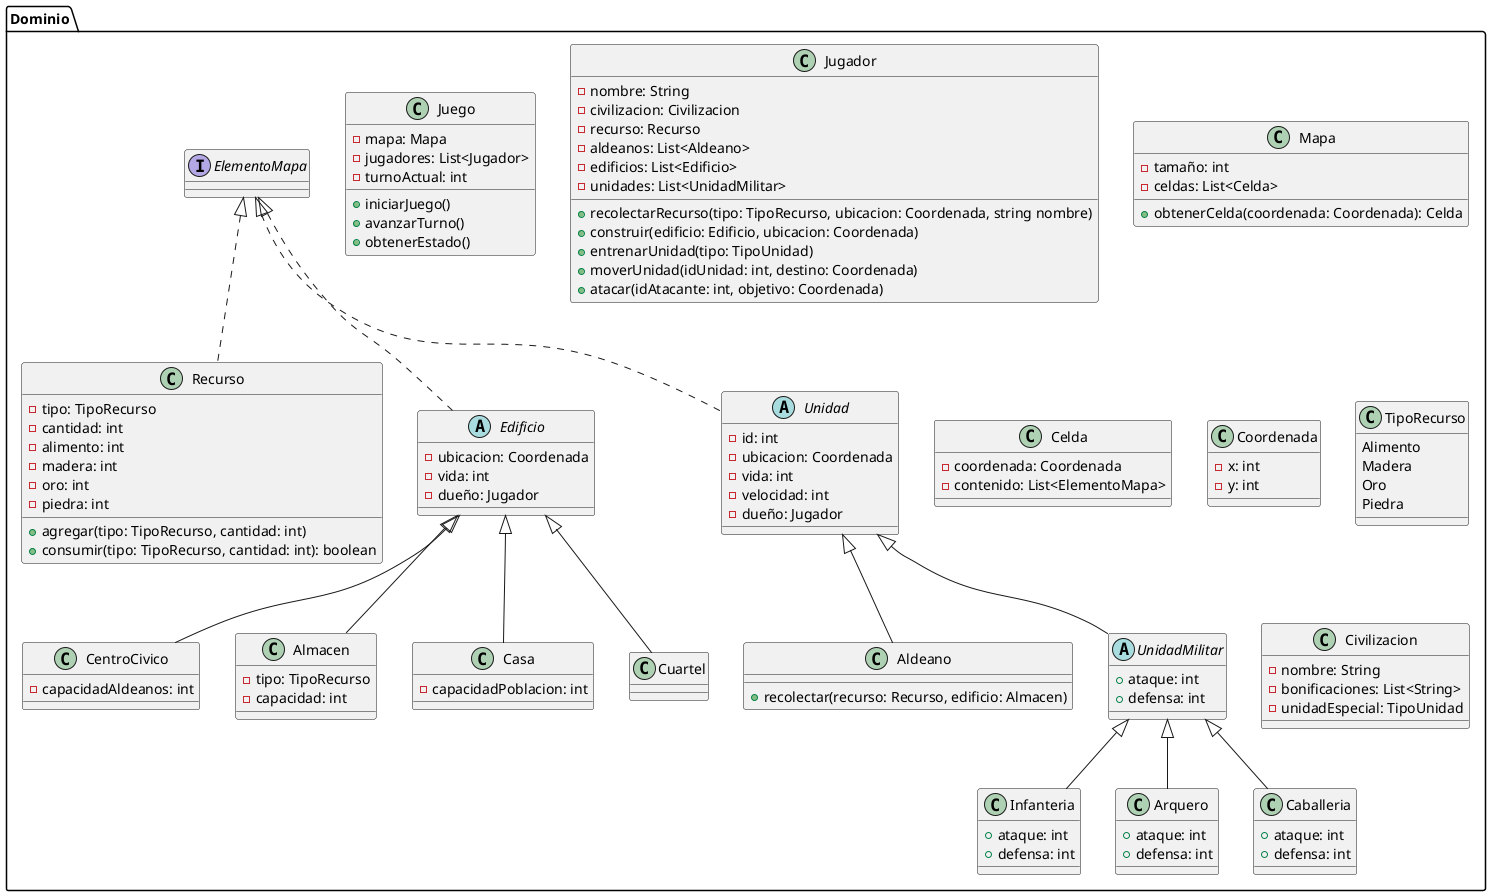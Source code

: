@startuml PIIProyecto2025

' Paquete principal
package "Dominio" {
    
    class Juego {
        - mapa: Mapa
        - jugadores: List<Jugador>
        - turnoActual: int
        + iniciarJuego()
        + avanzarTurno()
        + obtenerEstado()
    }

    class Jugador {
        - nombre: String
        - civilizacion: Civilizacion
        - recurso: Recurso
        - aldeanos: List<Aldeano>
        - edificios: List<Edificio>
        - unidades: List<UnidadMilitar>
        + recolectarRecurso(tipo: TipoRecurso, ubicacion: Coordenada, string nombre)
        + construir(edificio: Edificio, ubicacion: Coordenada)
        + entrenarUnidad(tipo: TipoUnidad)
        + moverUnidad(idUnidad: int, destino: Coordenada)
        + atacar(idAtacante: int, objetivo: Coordenada)
    }

    class Mapa {
        - tamaño: int
        - celdas: List<Celda>
        + obtenerCelda(coordenada: Coordenada): Celda
    }

    class Celda {
        - coordenada: Coordenada
        - contenido: List<ElementoMapa>
    }

    class Coordenada {
        - x: int
        - y: int
    }

    interface ElementoMapa {
    }

    class Recurso implements ElementoMapa {
        - tipo: TipoRecurso
        - cantidad: int
    }

    class TipoRecurso {
        Alimento
        Madera
        Oro
        Piedra
    }

    class Recurso {
        - alimento: int
        - madera: int
        - oro: int
        - piedra: int
        + agregar(tipo: TipoRecurso, cantidad: int)
        + consumir(tipo: TipoRecurso, cantidad: int): boolean
    }

    class Civilizacion {
        - nombre: String
        - bonificaciones: List<String>
        - unidadEspecial: TipoUnidad
    }

    abstract class Edificio implements ElementoMapa {
        - ubicacion: Coordenada
        - vida: int
        - dueño: Jugador
    }

    class CentroCivico extends Edificio {
        - capacidadAldeanos: int
    }

    class Almacen extends Edificio {
        - tipo: TipoRecurso
        - capacidad: int
    }

    class Casa extends Edificio {
        - capacidadPoblacion: int
    }

    class Cuartel extends Edificio {
    }

    abstract class Unidad implements ElementoMapa {
        - id: int
        - ubicacion: Coordenada
        - vida: int
        - velocidad: int
        - dueño: Jugador
    }

    class Aldeano extends Unidad {
        + recolectar(recurso: Recurso, edificio: Almacen)
    }

    abstract class UnidadMilitar extends Unidad {
        + ataque: int
        + defensa: int
    }

    class Infanteria extends UnidadMilitar {
        + ataque: int 
        + defensa: int
    
    }

    class Arquero extends UnidadMilitar {
        + ataque: int 
        + defensa: int 
    }

    class Caballeria extends UnidadMilitar {
        + ataque: int 
        + defensa: int 
    }

}

@enduml
